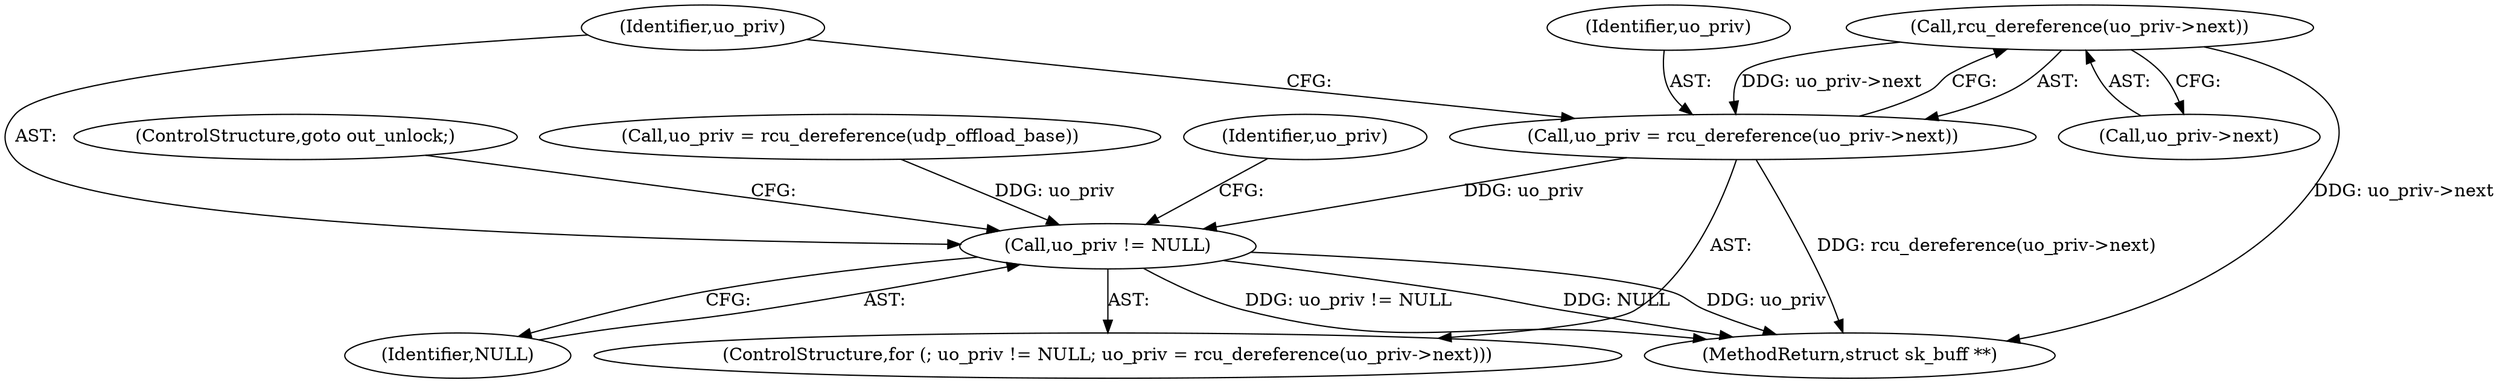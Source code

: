digraph "0_linux_fac8e0f579695a3ecbc4d3cac369139d7f819971_1@pointer" {
"1000166" [label="(Call,rcu_dereference(uo_priv->next))"];
"1000164" [label="(Call,uo_priv = rcu_dereference(uo_priv->next))"];
"1000161" [label="(Call,uo_priv != NULL)"];
"1000161" [label="(Call,uo_priv != NULL)"];
"1000177" [label="(Identifier,uo_priv)"];
"1000166" [label="(Call,rcu_dereference(uo_priv->next))"];
"1000201" [label="(ControlStructure,goto out_unlock;)"];
"1000160" [label="(ControlStructure,for (; uo_priv != NULL; uo_priv = rcu_dereference(uo_priv->next)))"];
"1000162" [label="(Identifier,uo_priv)"];
"1000167" [label="(Call,uo_priv->next)"];
"1000156" [label="(Call,uo_priv = rcu_dereference(udp_offload_base))"];
"1000306" [label="(MethodReturn,struct sk_buff **)"];
"1000165" [label="(Identifier,uo_priv)"];
"1000164" [label="(Call,uo_priv = rcu_dereference(uo_priv->next))"];
"1000163" [label="(Identifier,NULL)"];
"1000166" -> "1000164"  [label="AST: "];
"1000166" -> "1000167"  [label="CFG: "];
"1000167" -> "1000166"  [label="AST: "];
"1000164" -> "1000166"  [label="CFG: "];
"1000166" -> "1000306"  [label="DDG: uo_priv->next"];
"1000166" -> "1000164"  [label="DDG: uo_priv->next"];
"1000164" -> "1000160"  [label="AST: "];
"1000165" -> "1000164"  [label="AST: "];
"1000162" -> "1000164"  [label="CFG: "];
"1000164" -> "1000306"  [label="DDG: rcu_dereference(uo_priv->next)"];
"1000164" -> "1000161"  [label="DDG: uo_priv"];
"1000161" -> "1000160"  [label="AST: "];
"1000161" -> "1000163"  [label="CFG: "];
"1000162" -> "1000161"  [label="AST: "];
"1000163" -> "1000161"  [label="AST: "];
"1000177" -> "1000161"  [label="CFG: "];
"1000201" -> "1000161"  [label="CFG: "];
"1000161" -> "1000306"  [label="DDG: NULL"];
"1000161" -> "1000306"  [label="DDG: uo_priv"];
"1000161" -> "1000306"  [label="DDG: uo_priv != NULL"];
"1000156" -> "1000161"  [label="DDG: uo_priv"];
}
